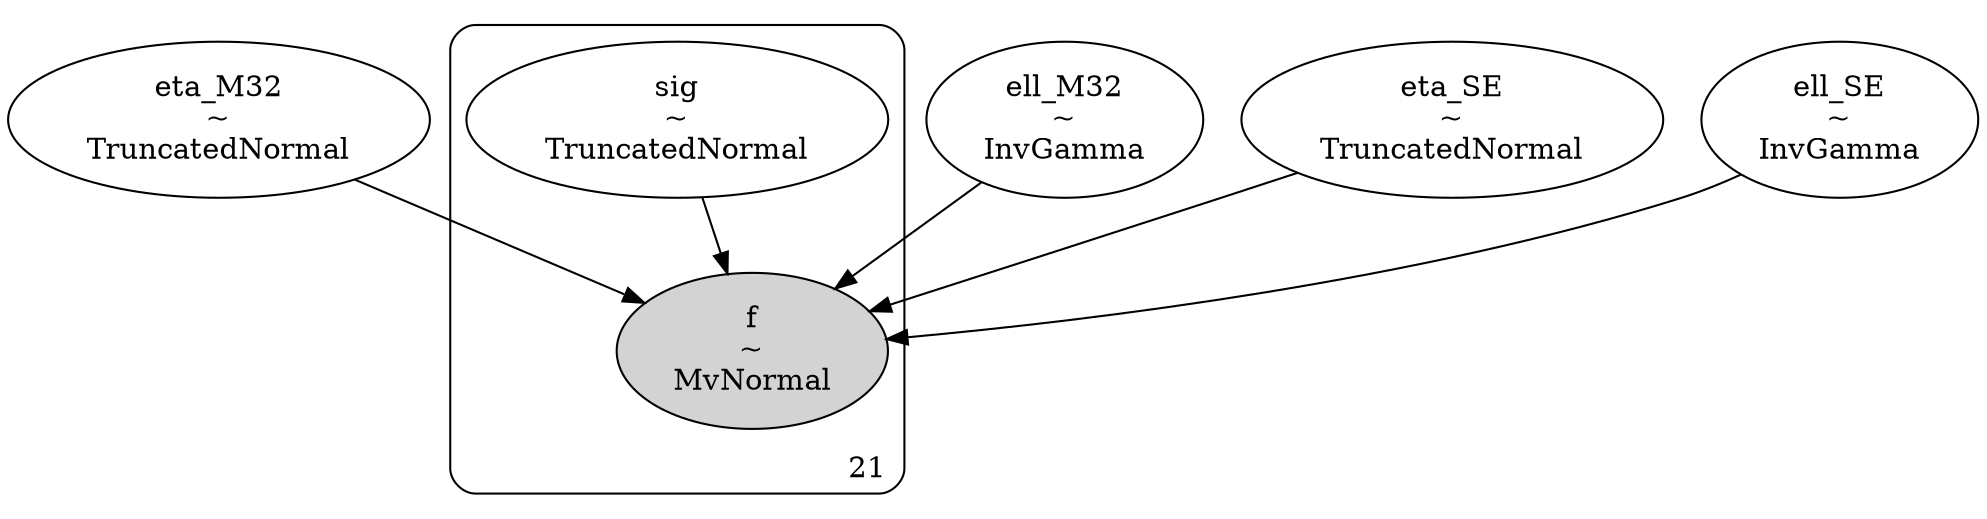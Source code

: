 digraph {
	eta_M32 [label="eta_M32
~
TruncatedNormal" shape=ellipse]
	ell_M32 [label="ell_M32
~
InvGamma" shape=ellipse]
	eta_SE [label="eta_SE
~
TruncatedNormal" shape=ellipse]
	ell_SE [label="ell_SE
~
InvGamma" shape=ellipse]
	subgraph cluster21 {
		f [label="f
~
MvNormal" shape=ellipse style=filled]
		sig [label="sig
~
TruncatedNormal" shape=ellipse]
		label=21 labeljust=r labelloc=b style=rounded
	}
	eta_SE -> f
	ell_SE -> f
	ell_M32 -> f
	eta_M32 -> f
	sig -> f
}
